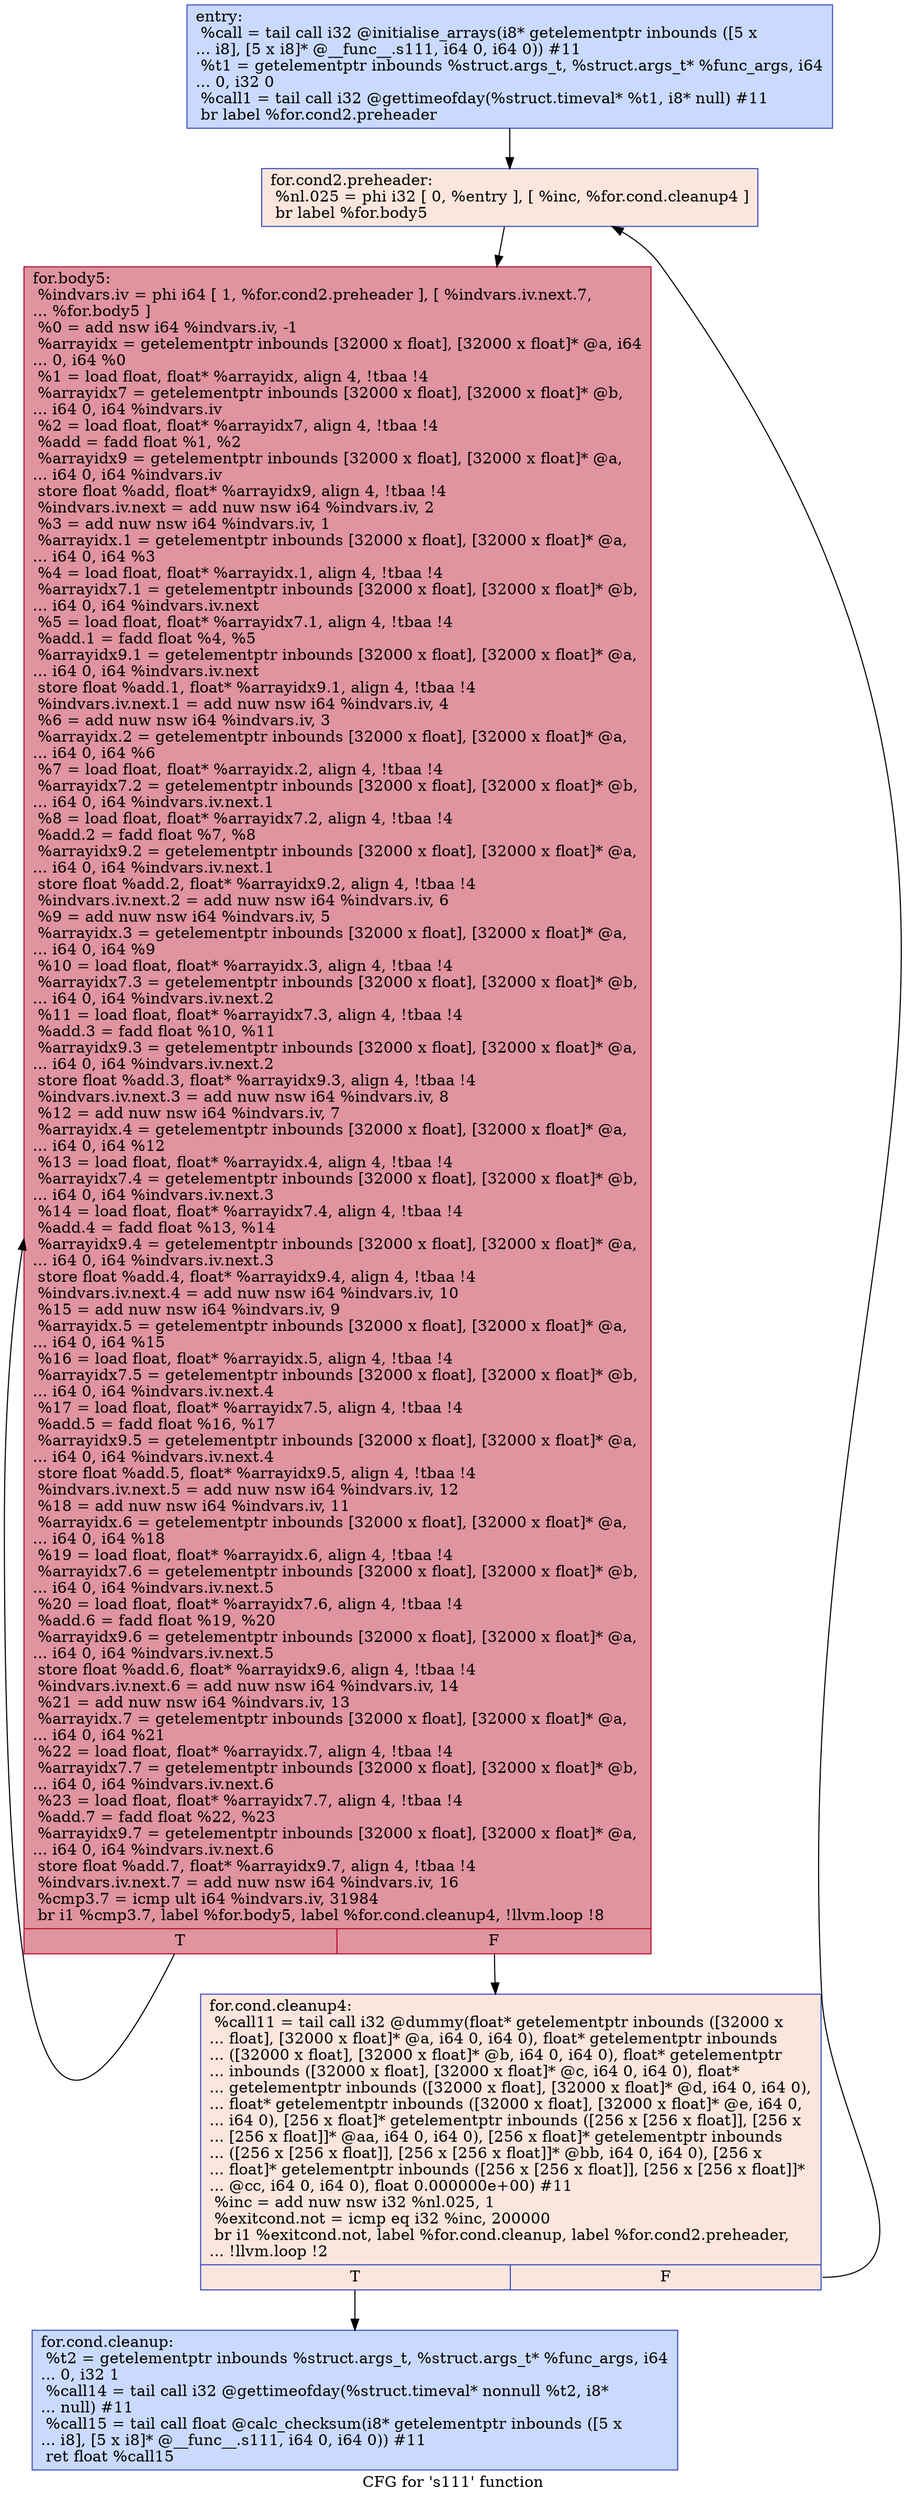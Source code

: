 digraph "CFG for 's111' function" {
	label="CFG for 's111' function";

	Node0x564c93950a50 [shape=record,color="#3d50c3ff", style=filled, fillcolor="#88abfd70",label="{entry:\l  %call = tail call i32 @initialise_arrays(i8* getelementptr inbounds ([5 x\l... i8], [5 x i8]* @__func__.s111, i64 0, i64 0)) #11\l  %t1 = getelementptr inbounds %struct.args_t, %struct.args_t* %func_args, i64\l... 0, i32 0\l  %call1 = tail call i32 @gettimeofday(%struct.timeval* %t1, i8* null) #11\l  br label %for.cond2.preheader\l}"];
	Node0x564c93950a50 -> Node0x564c93950e60;
	Node0x564c93950e60 [shape=record,color="#3d50c3ff", style=filled, fillcolor="#f3c7b170",label="{for.cond2.preheader:                              \l  %nl.025 = phi i32 [ 0, %entry ], [ %inc, %for.cond.cleanup4 ]\l  br label %for.body5\l}"];
	Node0x564c93950e60 -> Node0x564c939510f0;
	Node0x564c93951210 [shape=record,color="#3d50c3ff", style=filled, fillcolor="#88abfd70",label="{for.cond.cleanup:                                 \l  %t2 = getelementptr inbounds %struct.args_t, %struct.args_t* %func_args, i64\l... 0, i32 1\l  %call14 = tail call i32 @gettimeofday(%struct.timeval* nonnull %t2, i8*\l... null) #11\l  %call15 = tail call float @calc_checksum(i8* getelementptr inbounds ([5 x\l... i8], [5 x i8]* @__func__.s111, i64 0, i64 0)) #11\l  ret float %call15\l}"];
	Node0x564c93950f80 [shape=record,color="#3d50c3ff", style=filled, fillcolor="#f3c7b170",label="{for.cond.cleanup4:                                \l  %call11 = tail call i32 @dummy(float* getelementptr inbounds ([32000 x\l... float], [32000 x float]* @a, i64 0, i64 0), float* getelementptr inbounds\l... ([32000 x float], [32000 x float]* @b, i64 0, i64 0), float* getelementptr\l... inbounds ([32000 x float], [32000 x float]* @c, i64 0, i64 0), float*\l... getelementptr inbounds ([32000 x float], [32000 x float]* @d, i64 0, i64 0),\l... float* getelementptr inbounds ([32000 x float], [32000 x float]* @e, i64 0,\l... i64 0), [256 x float]* getelementptr inbounds ([256 x [256 x float]], [256 x\l... [256 x float]]* @aa, i64 0, i64 0), [256 x float]* getelementptr inbounds\l... ([256 x [256 x float]], [256 x [256 x float]]* @bb, i64 0, i64 0), [256 x\l... float]* getelementptr inbounds ([256 x [256 x float]], [256 x [256 x float]]*\l... @cc, i64 0, i64 0), float 0.000000e+00) #11\l  %inc = add nuw nsw i32 %nl.025, 1\l  %exitcond.not = icmp eq i32 %inc, 200000\l  br i1 %exitcond.not, label %for.cond.cleanup, label %for.cond2.preheader,\l... !llvm.loop !2\l|{<s0>T|<s1>F}}"];
	Node0x564c93950f80:s0 -> Node0x564c93951210;
	Node0x564c93950f80:s1 -> Node0x564c93950e60;
	Node0x564c939510f0 [shape=record,color="#b70d28ff", style=filled, fillcolor="#b70d2870",label="{for.body5:                                        \l  %indvars.iv = phi i64 [ 1, %for.cond2.preheader ], [ %indvars.iv.next.7,\l... %for.body5 ]\l  %0 = add nsw i64 %indvars.iv, -1\l  %arrayidx = getelementptr inbounds [32000 x float], [32000 x float]* @a, i64\l... 0, i64 %0\l  %1 = load float, float* %arrayidx, align 4, !tbaa !4\l  %arrayidx7 = getelementptr inbounds [32000 x float], [32000 x float]* @b,\l... i64 0, i64 %indvars.iv\l  %2 = load float, float* %arrayidx7, align 4, !tbaa !4\l  %add = fadd float %1, %2\l  %arrayidx9 = getelementptr inbounds [32000 x float], [32000 x float]* @a,\l... i64 0, i64 %indvars.iv\l  store float %add, float* %arrayidx9, align 4, !tbaa !4\l  %indvars.iv.next = add nuw nsw i64 %indvars.iv, 2\l  %3 = add nuw nsw i64 %indvars.iv, 1\l  %arrayidx.1 = getelementptr inbounds [32000 x float], [32000 x float]* @a,\l... i64 0, i64 %3\l  %4 = load float, float* %arrayidx.1, align 4, !tbaa !4\l  %arrayidx7.1 = getelementptr inbounds [32000 x float], [32000 x float]* @b,\l... i64 0, i64 %indvars.iv.next\l  %5 = load float, float* %arrayidx7.1, align 4, !tbaa !4\l  %add.1 = fadd float %4, %5\l  %arrayidx9.1 = getelementptr inbounds [32000 x float], [32000 x float]* @a,\l... i64 0, i64 %indvars.iv.next\l  store float %add.1, float* %arrayidx9.1, align 4, !tbaa !4\l  %indvars.iv.next.1 = add nuw nsw i64 %indvars.iv, 4\l  %6 = add nuw nsw i64 %indvars.iv, 3\l  %arrayidx.2 = getelementptr inbounds [32000 x float], [32000 x float]* @a,\l... i64 0, i64 %6\l  %7 = load float, float* %arrayidx.2, align 4, !tbaa !4\l  %arrayidx7.2 = getelementptr inbounds [32000 x float], [32000 x float]* @b,\l... i64 0, i64 %indvars.iv.next.1\l  %8 = load float, float* %arrayidx7.2, align 4, !tbaa !4\l  %add.2 = fadd float %7, %8\l  %arrayidx9.2 = getelementptr inbounds [32000 x float], [32000 x float]* @a,\l... i64 0, i64 %indvars.iv.next.1\l  store float %add.2, float* %arrayidx9.2, align 4, !tbaa !4\l  %indvars.iv.next.2 = add nuw nsw i64 %indvars.iv, 6\l  %9 = add nuw nsw i64 %indvars.iv, 5\l  %arrayidx.3 = getelementptr inbounds [32000 x float], [32000 x float]* @a,\l... i64 0, i64 %9\l  %10 = load float, float* %arrayidx.3, align 4, !tbaa !4\l  %arrayidx7.3 = getelementptr inbounds [32000 x float], [32000 x float]* @b,\l... i64 0, i64 %indvars.iv.next.2\l  %11 = load float, float* %arrayidx7.3, align 4, !tbaa !4\l  %add.3 = fadd float %10, %11\l  %arrayidx9.3 = getelementptr inbounds [32000 x float], [32000 x float]* @a,\l... i64 0, i64 %indvars.iv.next.2\l  store float %add.3, float* %arrayidx9.3, align 4, !tbaa !4\l  %indvars.iv.next.3 = add nuw nsw i64 %indvars.iv, 8\l  %12 = add nuw nsw i64 %indvars.iv, 7\l  %arrayidx.4 = getelementptr inbounds [32000 x float], [32000 x float]* @a,\l... i64 0, i64 %12\l  %13 = load float, float* %arrayidx.4, align 4, !tbaa !4\l  %arrayidx7.4 = getelementptr inbounds [32000 x float], [32000 x float]* @b,\l... i64 0, i64 %indvars.iv.next.3\l  %14 = load float, float* %arrayidx7.4, align 4, !tbaa !4\l  %add.4 = fadd float %13, %14\l  %arrayidx9.4 = getelementptr inbounds [32000 x float], [32000 x float]* @a,\l... i64 0, i64 %indvars.iv.next.3\l  store float %add.4, float* %arrayidx9.4, align 4, !tbaa !4\l  %indvars.iv.next.4 = add nuw nsw i64 %indvars.iv, 10\l  %15 = add nuw nsw i64 %indvars.iv, 9\l  %arrayidx.5 = getelementptr inbounds [32000 x float], [32000 x float]* @a,\l... i64 0, i64 %15\l  %16 = load float, float* %arrayidx.5, align 4, !tbaa !4\l  %arrayidx7.5 = getelementptr inbounds [32000 x float], [32000 x float]* @b,\l... i64 0, i64 %indvars.iv.next.4\l  %17 = load float, float* %arrayidx7.5, align 4, !tbaa !4\l  %add.5 = fadd float %16, %17\l  %arrayidx9.5 = getelementptr inbounds [32000 x float], [32000 x float]* @a,\l... i64 0, i64 %indvars.iv.next.4\l  store float %add.5, float* %arrayidx9.5, align 4, !tbaa !4\l  %indvars.iv.next.5 = add nuw nsw i64 %indvars.iv, 12\l  %18 = add nuw nsw i64 %indvars.iv, 11\l  %arrayidx.6 = getelementptr inbounds [32000 x float], [32000 x float]* @a,\l... i64 0, i64 %18\l  %19 = load float, float* %arrayidx.6, align 4, !tbaa !4\l  %arrayidx7.6 = getelementptr inbounds [32000 x float], [32000 x float]* @b,\l... i64 0, i64 %indvars.iv.next.5\l  %20 = load float, float* %arrayidx7.6, align 4, !tbaa !4\l  %add.6 = fadd float %19, %20\l  %arrayidx9.6 = getelementptr inbounds [32000 x float], [32000 x float]* @a,\l... i64 0, i64 %indvars.iv.next.5\l  store float %add.6, float* %arrayidx9.6, align 4, !tbaa !4\l  %indvars.iv.next.6 = add nuw nsw i64 %indvars.iv, 14\l  %21 = add nuw nsw i64 %indvars.iv, 13\l  %arrayidx.7 = getelementptr inbounds [32000 x float], [32000 x float]* @a,\l... i64 0, i64 %21\l  %22 = load float, float* %arrayidx.7, align 4, !tbaa !4\l  %arrayidx7.7 = getelementptr inbounds [32000 x float], [32000 x float]* @b,\l... i64 0, i64 %indvars.iv.next.6\l  %23 = load float, float* %arrayidx7.7, align 4, !tbaa !4\l  %add.7 = fadd float %22, %23\l  %arrayidx9.7 = getelementptr inbounds [32000 x float], [32000 x float]* @a,\l... i64 0, i64 %indvars.iv.next.6\l  store float %add.7, float* %arrayidx9.7, align 4, !tbaa !4\l  %indvars.iv.next.7 = add nuw nsw i64 %indvars.iv, 16\l  %cmp3.7 = icmp ult i64 %indvars.iv, 31984\l  br i1 %cmp3.7, label %for.body5, label %for.cond.cleanup4, !llvm.loop !8\l|{<s0>T|<s1>F}}"];
	Node0x564c939510f0:s0 -> Node0x564c939510f0;
	Node0x564c939510f0:s1 -> Node0x564c93950f80;
}
